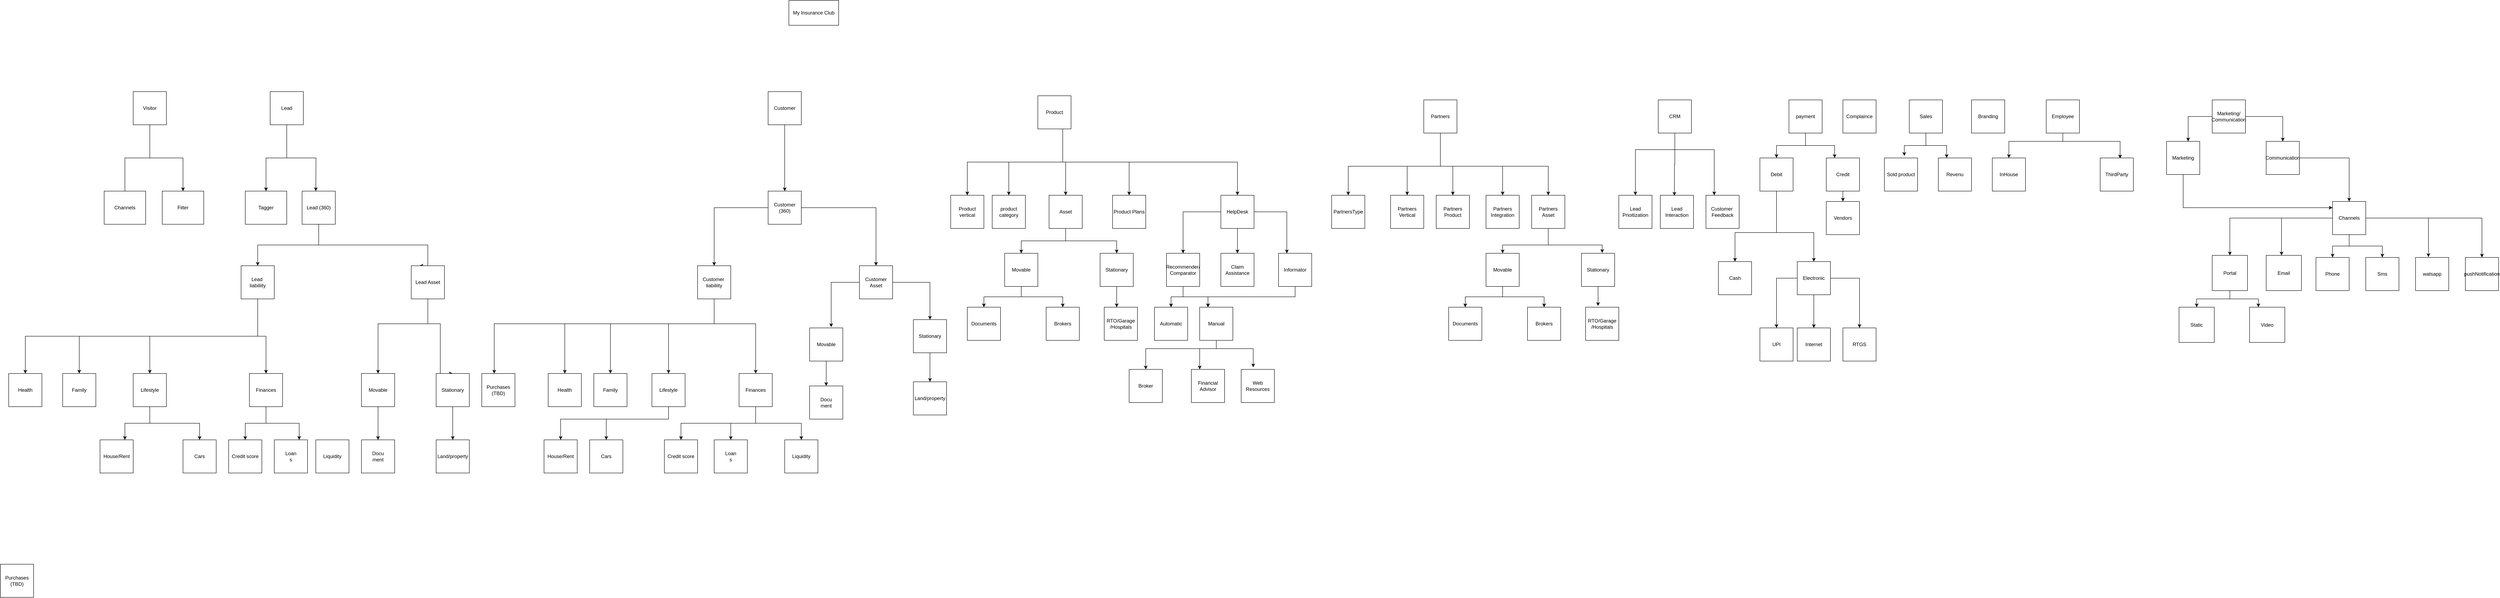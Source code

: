 <mxfile version="14.9.2" type="github">
  <diagram id="mZdlwU7jlDLjAiMPSqdT" name="Page-1">
    <mxGraphModel dx="2840" dy="614" grid="1" gridSize="10" guides="1" tooltips="1" connect="1" arrows="1" fold="1" page="1" pageScale="1" pageWidth="827" pageHeight="1169" math="0" shadow="0">
      <root>
        <mxCell id="0" />
        <mxCell id="1" parent="0" />
        <mxCell id="q9cqNyUcdMTlX4wkFxrB-41" style="edgeStyle=orthogonalEdgeStyle;rounded=0;orthogonalLoop=1;jettySize=auto;html=1;" edge="1" parent="1">
          <mxGeometry relative="1" as="geometry">
            <mxPoint x="-780" y="390" as="sourcePoint" />
            <mxPoint x="-840" y="500" as="targetPoint" />
            <Array as="points">
              <mxPoint x="-780" y="400" />
              <mxPoint x="-840" y="400" />
            </Array>
          </mxGeometry>
        </mxCell>
        <mxCell id="q9cqNyUcdMTlX4wkFxrB-42" style="edgeStyle=orthogonalEdgeStyle;rounded=0;orthogonalLoop=1;jettySize=auto;html=1;exitX=0.5;exitY=1;exitDx=0;exitDy=0;" edge="1" parent="1" source="q9cqNyUcdMTlX4wkFxrB-11" target="q9cqNyUcdMTlX4wkFxrB-38">
          <mxGeometry relative="1" as="geometry" />
        </mxCell>
        <mxCell id="q9cqNyUcdMTlX4wkFxrB-11" value="Visitor" style="rounded=0;whiteSpace=wrap;html=1;" vertex="1" parent="1">
          <mxGeometry x="-820" y="240" width="80" height="80" as="geometry" />
        </mxCell>
        <mxCell id="q9cqNyUcdMTlX4wkFxrB-70" style="edgeStyle=orthogonalEdgeStyle;rounded=0;orthogonalLoop=1;jettySize=auto;html=1;exitX=0.5;exitY=1;exitDx=0;exitDy=0;" edge="1" parent="1" source="q9cqNyUcdMTlX4wkFxrB-13" target="q9cqNyUcdMTlX4wkFxrB-49">
          <mxGeometry relative="1" as="geometry" />
        </mxCell>
        <mxCell id="q9cqNyUcdMTlX4wkFxrB-13" value="Customer" style="whiteSpace=wrap;html=1;aspect=fixed;" vertex="1" parent="1">
          <mxGeometry x="710" y="240" width="80" height="80" as="geometry" />
        </mxCell>
        <mxCell id="q9cqNyUcdMTlX4wkFxrB-14" value="My Insurance Club" style="rounded=0;whiteSpace=wrap;html=1;" vertex="1" parent="1">
          <mxGeometry x="760" y="20" width="120" height="60" as="geometry" />
        </mxCell>
        <mxCell id="q9cqNyUcdMTlX4wkFxrB-62" style="edgeStyle=orthogonalEdgeStyle;rounded=0;orthogonalLoop=1;jettySize=auto;html=1;exitX=0.75;exitY=1;exitDx=0;exitDy=0;" edge="1" parent="1" source="q9cqNyUcdMTlX4wkFxrB-16" target="q9cqNyUcdMTlX4wkFxrB-53">
          <mxGeometry relative="1" as="geometry" />
        </mxCell>
        <mxCell id="q9cqNyUcdMTlX4wkFxrB-63" style="edgeStyle=orthogonalEdgeStyle;rounded=0;orthogonalLoop=1;jettySize=auto;html=1;exitX=0.75;exitY=1;exitDx=0;exitDy=0;" edge="1" parent="1" source="q9cqNyUcdMTlX4wkFxrB-16" target="q9cqNyUcdMTlX4wkFxrB-54">
          <mxGeometry relative="1" as="geometry" />
        </mxCell>
        <mxCell id="q9cqNyUcdMTlX4wkFxrB-64" style="edgeStyle=orthogonalEdgeStyle;rounded=0;orthogonalLoop=1;jettySize=auto;html=1;exitX=0.75;exitY=1;exitDx=0;exitDy=0;" edge="1" parent="1" source="q9cqNyUcdMTlX4wkFxrB-16" target="q9cqNyUcdMTlX4wkFxrB-55">
          <mxGeometry relative="1" as="geometry">
            <Array as="points">
              <mxPoint x="1420" y="410" />
              <mxPoint x="1427" y="410" />
            </Array>
          </mxGeometry>
        </mxCell>
        <mxCell id="q9cqNyUcdMTlX4wkFxrB-65" style="edgeStyle=orthogonalEdgeStyle;rounded=0;orthogonalLoop=1;jettySize=auto;html=1;exitX=0.75;exitY=1;exitDx=0;exitDy=0;" edge="1" parent="1" source="q9cqNyUcdMTlX4wkFxrB-16" target="q9cqNyUcdMTlX4wkFxrB-61">
          <mxGeometry relative="1" as="geometry">
            <Array as="points">
              <mxPoint x="1420" y="410" />
              <mxPoint x="1580" y="410" />
            </Array>
          </mxGeometry>
        </mxCell>
        <mxCell id="q9cqNyUcdMTlX4wkFxrB-92" style="edgeStyle=orthogonalEdgeStyle;rounded=0;orthogonalLoop=1;jettySize=auto;html=1;" edge="1" parent="1" source="q9cqNyUcdMTlX4wkFxrB-16" target="q9cqNyUcdMTlX4wkFxrB-75">
          <mxGeometry relative="1" as="geometry">
            <Array as="points">
              <mxPoint x="1420" y="410" />
              <mxPoint x="1841" y="410" />
            </Array>
          </mxGeometry>
        </mxCell>
        <mxCell id="q9cqNyUcdMTlX4wkFxrB-16" value="Product" style="whiteSpace=wrap;html=1;aspect=fixed;" vertex="1" parent="1">
          <mxGeometry x="1360" y="250" width="80" height="80" as="geometry" />
        </mxCell>
        <mxCell id="q9cqNyUcdMTlX4wkFxrB-199" style="edgeStyle=orthogonalEdgeStyle;rounded=0;orthogonalLoop=1;jettySize=auto;html=1;" edge="1" parent="1" source="q9cqNyUcdMTlX4wkFxrB-17" target="q9cqNyUcdMTlX4wkFxrB-178">
          <mxGeometry relative="1" as="geometry">
            <Array as="points">
              <mxPoint x="2330" y="420" />
              <mxPoint x="2108" y="420" />
            </Array>
          </mxGeometry>
        </mxCell>
        <mxCell id="q9cqNyUcdMTlX4wkFxrB-200" style="edgeStyle=orthogonalEdgeStyle;rounded=0;orthogonalLoop=1;jettySize=auto;html=1;entryX=0.5;entryY=0;entryDx=0;entryDy=0;" edge="1" parent="1" source="q9cqNyUcdMTlX4wkFxrB-17" target="q9cqNyUcdMTlX4wkFxrB-179">
          <mxGeometry relative="1" as="geometry">
            <Array as="points">
              <mxPoint x="2330" y="420" />
              <mxPoint x="2250" y="420" />
            </Array>
          </mxGeometry>
        </mxCell>
        <mxCell id="q9cqNyUcdMTlX4wkFxrB-201" style="edgeStyle=orthogonalEdgeStyle;rounded=0;orthogonalLoop=1;jettySize=auto;html=1;" edge="1" parent="1" source="q9cqNyUcdMTlX4wkFxrB-17" target="q9cqNyUcdMTlX4wkFxrB-180">
          <mxGeometry relative="1" as="geometry">
            <Array as="points">
              <mxPoint x="2330" y="420" />
              <mxPoint x="2360" y="420" />
            </Array>
          </mxGeometry>
        </mxCell>
        <mxCell id="q9cqNyUcdMTlX4wkFxrB-202" style="edgeStyle=orthogonalEdgeStyle;rounded=0;orthogonalLoop=1;jettySize=auto;html=1;" edge="1" parent="1" source="q9cqNyUcdMTlX4wkFxrB-17" target="q9cqNyUcdMTlX4wkFxrB-181">
          <mxGeometry relative="1" as="geometry">
            <Array as="points">
              <mxPoint x="2330" y="420" />
              <mxPoint x="2480" y="420" />
            </Array>
          </mxGeometry>
        </mxCell>
        <mxCell id="q9cqNyUcdMTlX4wkFxrB-203" style="edgeStyle=orthogonalEdgeStyle;rounded=0;orthogonalLoop=1;jettySize=auto;html=1;" edge="1" parent="1" source="q9cqNyUcdMTlX4wkFxrB-17" target="q9cqNyUcdMTlX4wkFxrB-182">
          <mxGeometry relative="1" as="geometry">
            <Array as="points">
              <mxPoint x="2330" y="420" />
              <mxPoint x="2590" y="420" />
            </Array>
          </mxGeometry>
        </mxCell>
        <mxCell id="q9cqNyUcdMTlX4wkFxrB-17" value="Partners" style="whiteSpace=wrap;html=1;aspect=fixed;" vertex="1" parent="1">
          <mxGeometry x="2290" y="260" width="80" height="80" as="geometry" />
        </mxCell>
        <mxCell id="q9cqNyUcdMTlX4wkFxrB-68" style="edgeStyle=orthogonalEdgeStyle;rounded=0;orthogonalLoop=1;jettySize=auto;html=1;exitX=0.5;exitY=1;exitDx=0;exitDy=0;entryX=0.5;entryY=0;entryDx=0;entryDy=0;" edge="1" parent="1" source="q9cqNyUcdMTlX4wkFxrB-18" target="q9cqNyUcdMTlX4wkFxrB-43">
          <mxGeometry relative="1" as="geometry" />
        </mxCell>
        <mxCell id="q9cqNyUcdMTlX4wkFxrB-69" style="edgeStyle=orthogonalEdgeStyle;rounded=0;orthogonalLoop=1;jettySize=auto;html=1;exitX=0.5;exitY=1;exitDx=0;exitDy=0;" edge="1" parent="1" source="q9cqNyUcdMTlX4wkFxrB-18">
          <mxGeometry relative="1" as="geometry">
            <mxPoint x="-380" y="480" as="targetPoint" />
          </mxGeometry>
        </mxCell>
        <mxCell id="q9cqNyUcdMTlX4wkFxrB-18" value="Lead" style="whiteSpace=wrap;html=1;aspect=fixed;" vertex="1" parent="1">
          <mxGeometry x="-490" y="240" width="80" height="80" as="geometry" />
        </mxCell>
        <mxCell id="q9cqNyUcdMTlX4wkFxrB-208" style="edgeStyle=orthogonalEdgeStyle;rounded=0;orthogonalLoop=1;jettySize=auto;html=1;" edge="1" parent="1" source="q9cqNyUcdMTlX4wkFxrB-30" target="q9cqNyUcdMTlX4wkFxrB-205">
          <mxGeometry relative="1" as="geometry">
            <Array as="points">
              <mxPoint x="2895" y="380" />
              <mxPoint x="2800" y="380" />
            </Array>
          </mxGeometry>
        </mxCell>
        <mxCell id="q9cqNyUcdMTlX4wkFxrB-210" style="edgeStyle=orthogonalEdgeStyle;rounded=0;orthogonalLoop=1;jettySize=auto;html=1;exitX=0.5;exitY=1;exitDx=0;exitDy=0;entryX=0.425;entryY=0.013;entryDx=0;entryDy=0;entryPerimeter=0;" edge="1" parent="1" source="q9cqNyUcdMTlX4wkFxrB-30" target="q9cqNyUcdMTlX4wkFxrB-206">
          <mxGeometry relative="1" as="geometry" />
        </mxCell>
        <mxCell id="q9cqNyUcdMTlX4wkFxrB-211" style="edgeStyle=orthogonalEdgeStyle;rounded=0;orthogonalLoop=1;jettySize=auto;html=1;entryX=0.25;entryY=0;entryDx=0;entryDy=0;" edge="1" parent="1" source="q9cqNyUcdMTlX4wkFxrB-30" target="q9cqNyUcdMTlX4wkFxrB-207">
          <mxGeometry relative="1" as="geometry">
            <Array as="points">
              <mxPoint x="2895" y="380" />
              <mxPoint x="2990" y="380" />
            </Array>
          </mxGeometry>
        </mxCell>
        <mxCell id="q9cqNyUcdMTlX4wkFxrB-30" value="CRM" style="whiteSpace=wrap;html=1;aspect=fixed;" vertex="1" parent="1">
          <mxGeometry x="2855" y="260" width="80" height="80" as="geometry" />
        </mxCell>
        <mxCell id="q9cqNyUcdMTlX4wkFxrB-266" style="edgeStyle=orthogonalEdgeStyle;rounded=0;orthogonalLoop=1;jettySize=auto;html=1;" edge="1" parent="1" source="q9cqNyUcdMTlX4wkFxrB-34" target="q9cqNyUcdMTlX4wkFxrB-246">
          <mxGeometry relative="1" as="geometry" />
        </mxCell>
        <mxCell id="q9cqNyUcdMTlX4wkFxrB-267" style="edgeStyle=orthogonalEdgeStyle;rounded=0;orthogonalLoop=1;jettySize=auto;html=1;entryX=0.25;entryY=0;entryDx=0;entryDy=0;" edge="1" parent="1" source="q9cqNyUcdMTlX4wkFxrB-34" target="q9cqNyUcdMTlX4wkFxrB-256">
          <mxGeometry relative="1" as="geometry">
            <Array as="points">
              <mxPoint x="3210" y="370" />
              <mxPoint x="3280" y="370" />
            </Array>
          </mxGeometry>
        </mxCell>
        <mxCell id="q9cqNyUcdMTlX4wkFxrB-34" value="payment" style="whiteSpace=wrap;html=1;aspect=fixed;" vertex="1" parent="1">
          <mxGeometry x="3170" y="260" width="80" height="80" as="geometry" />
        </mxCell>
        <mxCell id="q9cqNyUcdMTlX4wkFxrB-36" value="Channels" style="rounded=0;whiteSpace=wrap;html=1;" vertex="1" parent="1">
          <mxGeometry x="-890" y="480" width="100" height="80" as="geometry" />
        </mxCell>
        <mxCell id="q9cqNyUcdMTlX4wkFxrB-38" value="Filter" style="rounded=0;whiteSpace=wrap;html=1;" vertex="1" parent="1">
          <mxGeometry x="-750" y="480" width="100" height="80" as="geometry" />
        </mxCell>
        <mxCell id="q9cqNyUcdMTlX4wkFxrB-43" value="Tagger" style="rounded=0;whiteSpace=wrap;html=1;" vertex="1" parent="1">
          <mxGeometry x="-550" y="480" width="100" height="80" as="geometry" />
        </mxCell>
        <mxCell id="q9cqNyUcdMTlX4wkFxrB-97" style="edgeStyle=orthogonalEdgeStyle;rounded=0;orthogonalLoop=1;jettySize=auto;html=1;" edge="1" parent="1" source="q9cqNyUcdMTlX4wkFxrB-49" target="q9cqNyUcdMTlX4wkFxrB-94">
          <mxGeometry relative="1" as="geometry" />
        </mxCell>
        <mxCell id="q9cqNyUcdMTlX4wkFxrB-125" style="edgeStyle=orthogonalEdgeStyle;rounded=0;orthogonalLoop=1;jettySize=auto;html=1;" edge="1" parent="1" source="q9cqNyUcdMTlX4wkFxrB-49" target="q9cqNyUcdMTlX4wkFxrB-95">
          <mxGeometry relative="1" as="geometry" />
        </mxCell>
        <mxCell id="q9cqNyUcdMTlX4wkFxrB-49" value="Customer (360)" style="whiteSpace=wrap;html=1;aspect=fixed;" vertex="1" parent="1">
          <mxGeometry x="710" y="480" width="80" height="80" as="geometry" />
        </mxCell>
        <mxCell id="q9cqNyUcdMTlX4wkFxrB-219" style="edgeStyle=orthogonalEdgeStyle;rounded=0;orthogonalLoop=1;jettySize=auto;html=1;entryX=0.6;entryY=-0.062;entryDx=0;entryDy=0;entryPerimeter=0;" edge="1" parent="1" source="q9cqNyUcdMTlX4wkFxrB-52" target="q9cqNyUcdMTlX4wkFxrB-217">
          <mxGeometry relative="1" as="geometry" />
        </mxCell>
        <mxCell id="q9cqNyUcdMTlX4wkFxrB-220" style="edgeStyle=orthogonalEdgeStyle;rounded=0;orthogonalLoop=1;jettySize=auto;html=1;entryX=0.25;entryY=0;entryDx=0;entryDy=0;" edge="1" parent="1" source="q9cqNyUcdMTlX4wkFxrB-52" target="q9cqNyUcdMTlX4wkFxrB-218">
          <mxGeometry relative="1" as="geometry" />
        </mxCell>
        <mxCell id="q9cqNyUcdMTlX4wkFxrB-52" value="Sales" style="whiteSpace=wrap;html=1;aspect=fixed;" vertex="1" parent="1">
          <mxGeometry x="3460" y="260" width="80" height="80" as="geometry" />
        </mxCell>
        <mxCell id="q9cqNyUcdMTlX4wkFxrB-53" value="Product vertical" style="whiteSpace=wrap;html=1;aspect=fixed;" vertex="1" parent="1">
          <mxGeometry x="1150" y="490" width="80" height="80" as="geometry" />
        </mxCell>
        <mxCell id="q9cqNyUcdMTlX4wkFxrB-54" value="product category" style="whiteSpace=wrap;html=1;aspect=fixed;" vertex="1" parent="1">
          <mxGeometry x="1250" y="490" width="80" height="80" as="geometry" />
        </mxCell>
        <mxCell id="q9cqNyUcdMTlX4wkFxrB-66" style="edgeStyle=orthogonalEdgeStyle;rounded=0;orthogonalLoop=1;jettySize=auto;html=1;exitX=0.5;exitY=1;exitDx=0;exitDy=0;" edge="1" parent="1" source="q9cqNyUcdMTlX4wkFxrB-55" target="q9cqNyUcdMTlX4wkFxrB-56">
          <mxGeometry relative="1" as="geometry" />
        </mxCell>
        <mxCell id="q9cqNyUcdMTlX4wkFxrB-67" style="edgeStyle=orthogonalEdgeStyle;rounded=0;orthogonalLoop=1;jettySize=auto;html=1;exitX=0.5;exitY=1;exitDx=0;exitDy=0;entryX=0.5;entryY=0;entryDx=0;entryDy=0;" edge="1" parent="1" source="q9cqNyUcdMTlX4wkFxrB-55" target="q9cqNyUcdMTlX4wkFxrB-57">
          <mxGeometry relative="1" as="geometry" />
        </mxCell>
        <mxCell id="q9cqNyUcdMTlX4wkFxrB-55" value="Asset" style="whiteSpace=wrap;html=1;aspect=fixed;" vertex="1" parent="1">
          <mxGeometry x="1387" y="490" width="80" height="80" as="geometry" />
        </mxCell>
        <mxCell id="q9cqNyUcdMTlX4wkFxrB-71" style="edgeStyle=orthogonalEdgeStyle;rounded=0;orthogonalLoop=1;jettySize=auto;html=1;exitX=0.5;exitY=1;exitDx=0;exitDy=0;entryX=0.5;entryY=0;entryDx=0;entryDy=0;" edge="1" parent="1" source="q9cqNyUcdMTlX4wkFxrB-56" target="q9cqNyUcdMTlX4wkFxrB-58">
          <mxGeometry relative="1" as="geometry" />
        </mxCell>
        <mxCell id="q9cqNyUcdMTlX4wkFxrB-72" style="edgeStyle=orthogonalEdgeStyle;rounded=0;orthogonalLoop=1;jettySize=auto;html=1;exitX=0.5;exitY=1;exitDx=0;exitDy=0;entryX=0.5;entryY=0;entryDx=0;entryDy=0;" edge="1" parent="1" source="q9cqNyUcdMTlX4wkFxrB-56" target="q9cqNyUcdMTlX4wkFxrB-59">
          <mxGeometry relative="1" as="geometry" />
        </mxCell>
        <mxCell id="q9cqNyUcdMTlX4wkFxrB-56" value="Movable" style="whiteSpace=wrap;html=1;aspect=fixed;" vertex="1" parent="1">
          <mxGeometry x="1280" y="630" width="80" height="80" as="geometry" />
        </mxCell>
        <mxCell id="q9cqNyUcdMTlX4wkFxrB-74" style="edgeStyle=orthogonalEdgeStyle;rounded=0;orthogonalLoop=1;jettySize=auto;html=1;exitX=0.5;exitY=1;exitDx=0;exitDy=0;entryX=0.375;entryY=0;entryDx=0;entryDy=0;entryPerimeter=0;" edge="1" parent="1" source="q9cqNyUcdMTlX4wkFxrB-57" target="q9cqNyUcdMTlX4wkFxrB-60">
          <mxGeometry relative="1" as="geometry" />
        </mxCell>
        <mxCell id="q9cqNyUcdMTlX4wkFxrB-57" value="Stationary" style="whiteSpace=wrap;html=1;aspect=fixed;" vertex="1" parent="1">
          <mxGeometry x="1510" y="630" width="80" height="80" as="geometry" />
        </mxCell>
        <mxCell id="q9cqNyUcdMTlX4wkFxrB-58" value="Documents" style="whiteSpace=wrap;html=1;aspect=fixed;" vertex="1" parent="1">
          <mxGeometry x="1190" y="760" width="80" height="80" as="geometry" />
        </mxCell>
        <mxCell id="q9cqNyUcdMTlX4wkFxrB-59" value="Brokers" style="whiteSpace=wrap;html=1;aspect=fixed;" vertex="1" parent="1">
          <mxGeometry x="1380" y="760" width="80" height="80" as="geometry" />
        </mxCell>
        <mxCell id="q9cqNyUcdMTlX4wkFxrB-60" value="RTO/Garage&lt;br&gt;/Hospitals" style="whiteSpace=wrap;html=1;aspect=fixed;" vertex="1" parent="1">
          <mxGeometry x="1520" y="760" width="80" height="80" as="geometry" />
        </mxCell>
        <mxCell id="q9cqNyUcdMTlX4wkFxrB-61" value="Product Plans" style="whiteSpace=wrap;html=1;aspect=fixed;" vertex="1" parent="1">
          <mxGeometry x="1540" y="490" width="80" height="80" as="geometry" />
        </mxCell>
        <mxCell id="q9cqNyUcdMTlX4wkFxrB-89" style="edgeStyle=orthogonalEdgeStyle;rounded=0;orthogonalLoop=1;jettySize=auto;html=1;" edge="1" parent="1" source="q9cqNyUcdMTlX4wkFxrB-75" target="q9cqNyUcdMTlX4wkFxrB-77">
          <mxGeometry relative="1" as="geometry" />
        </mxCell>
        <mxCell id="q9cqNyUcdMTlX4wkFxrB-90" style="edgeStyle=orthogonalEdgeStyle;rounded=0;orthogonalLoop=1;jettySize=auto;html=1;entryX=0.5;entryY=0;entryDx=0;entryDy=0;" edge="1" parent="1" source="q9cqNyUcdMTlX4wkFxrB-75" target="q9cqNyUcdMTlX4wkFxrB-76">
          <mxGeometry relative="1" as="geometry" />
        </mxCell>
        <mxCell id="q9cqNyUcdMTlX4wkFxrB-91" style="edgeStyle=orthogonalEdgeStyle;rounded=0;orthogonalLoop=1;jettySize=auto;html=1;entryX=0.25;entryY=0;entryDx=0;entryDy=0;" edge="1" parent="1" source="q9cqNyUcdMTlX4wkFxrB-75" target="q9cqNyUcdMTlX4wkFxrB-80">
          <mxGeometry relative="1" as="geometry" />
        </mxCell>
        <mxCell id="q9cqNyUcdMTlX4wkFxrB-75" value="HelpDesk" style="whiteSpace=wrap;html=1;aspect=fixed;" vertex="1" parent="1">
          <mxGeometry x="1801" y="490" width="80" height="80" as="geometry" />
        </mxCell>
        <mxCell id="q9cqNyUcdMTlX4wkFxrB-81" style="edgeStyle=orthogonalEdgeStyle;rounded=0;orthogonalLoop=1;jettySize=auto;html=1;exitX=0.5;exitY=1;exitDx=0;exitDy=0;entryX=0.5;entryY=0;entryDx=0;entryDy=0;" edge="1" parent="1" source="q9cqNyUcdMTlX4wkFxrB-76" target="q9cqNyUcdMTlX4wkFxrB-78">
          <mxGeometry relative="1" as="geometry" />
        </mxCell>
        <mxCell id="q9cqNyUcdMTlX4wkFxrB-82" style="edgeStyle=orthogonalEdgeStyle;rounded=0;orthogonalLoop=1;jettySize=auto;html=1;exitX=0.5;exitY=1;exitDx=0;exitDy=0;entryX=0.25;entryY=0;entryDx=0;entryDy=0;" edge="1" parent="1" source="q9cqNyUcdMTlX4wkFxrB-76" target="q9cqNyUcdMTlX4wkFxrB-79">
          <mxGeometry relative="1" as="geometry" />
        </mxCell>
        <mxCell id="q9cqNyUcdMTlX4wkFxrB-76" value="Recommender/&lt;br&gt;Comparator" style="whiteSpace=wrap;html=1;aspect=fixed;" vertex="1" parent="1">
          <mxGeometry x="1670" y="630" width="80" height="80" as="geometry" />
        </mxCell>
        <mxCell id="q9cqNyUcdMTlX4wkFxrB-77" value="Claim Assistance" style="whiteSpace=wrap;html=1;aspect=fixed;" vertex="1" parent="1">
          <mxGeometry x="1801" y="630" width="80" height="80" as="geometry" />
        </mxCell>
        <mxCell id="q9cqNyUcdMTlX4wkFxrB-78" value="Automatic" style="whiteSpace=wrap;html=1;aspect=fixed;" vertex="1" parent="1">
          <mxGeometry x="1641" y="760" width="80" height="80" as="geometry" />
        </mxCell>
        <mxCell id="q9cqNyUcdMTlX4wkFxrB-86" style="edgeStyle=orthogonalEdgeStyle;rounded=0;orthogonalLoop=1;jettySize=auto;html=1;exitX=0.5;exitY=1;exitDx=0;exitDy=0;entryX=0.5;entryY=0;entryDx=0;entryDy=0;" edge="1" parent="1" source="q9cqNyUcdMTlX4wkFxrB-79" target="q9cqNyUcdMTlX4wkFxrB-83">
          <mxGeometry relative="1" as="geometry">
            <Array as="points">
              <mxPoint x="1790" y="860" />
              <mxPoint x="1620" y="860" />
            </Array>
          </mxGeometry>
        </mxCell>
        <mxCell id="q9cqNyUcdMTlX4wkFxrB-87" style="edgeStyle=orthogonalEdgeStyle;rounded=0;orthogonalLoop=1;jettySize=auto;html=1;exitX=0.5;exitY=1;exitDx=0;exitDy=0;entryX=0.25;entryY=0;entryDx=0;entryDy=0;" edge="1" parent="1" source="q9cqNyUcdMTlX4wkFxrB-79" target="q9cqNyUcdMTlX4wkFxrB-84">
          <mxGeometry relative="1" as="geometry">
            <Array as="points">
              <mxPoint x="1790" y="860" />
              <mxPoint x="1750" y="860" />
            </Array>
          </mxGeometry>
        </mxCell>
        <mxCell id="q9cqNyUcdMTlX4wkFxrB-93" style="edgeStyle=orthogonalEdgeStyle;rounded=0;orthogonalLoop=1;jettySize=auto;html=1;entryX=0.363;entryY=-0.062;entryDx=0;entryDy=0;entryPerimeter=0;" edge="1" parent="1" source="q9cqNyUcdMTlX4wkFxrB-79" target="q9cqNyUcdMTlX4wkFxrB-85">
          <mxGeometry relative="1" as="geometry">
            <Array as="points">
              <mxPoint x="1790" y="860" />
              <mxPoint x="1879" y="860" />
            </Array>
          </mxGeometry>
        </mxCell>
        <mxCell id="q9cqNyUcdMTlX4wkFxrB-79" value="Manual" style="whiteSpace=wrap;html=1;aspect=fixed;" vertex="1" parent="1">
          <mxGeometry x="1750" y="760" width="80" height="80" as="geometry" />
        </mxCell>
        <mxCell id="q9cqNyUcdMTlX4wkFxrB-88" style="edgeStyle=orthogonalEdgeStyle;rounded=0;orthogonalLoop=1;jettySize=auto;html=1;exitX=0.5;exitY=1;exitDx=0;exitDy=0;entryX=0.25;entryY=0;entryDx=0;entryDy=0;" edge="1" parent="1" source="q9cqNyUcdMTlX4wkFxrB-80" target="q9cqNyUcdMTlX4wkFxrB-79">
          <mxGeometry relative="1" as="geometry" />
        </mxCell>
        <mxCell id="q9cqNyUcdMTlX4wkFxrB-80" value="Informator" style="whiteSpace=wrap;html=1;aspect=fixed;" vertex="1" parent="1">
          <mxGeometry x="1940" y="630" width="80" height="80" as="geometry" />
        </mxCell>
        <mxCell id="q9cqNyUcdMTlX4wkFxrB-83" value="Broker" style="whiteSpace=wrap;html=1;aspect=fixed;" vertex="1" parent="1">
          <mxGeometry x="1580" y="910" width="80" height="80" as="geometry" />
        </mxCell>
        <mxCell id="q9cqNyUcdMTlX4wkFxrB-84" value="Financial Advisor" style="whiteSpace=wrap;html=1;aspect=fixed;" vertex="1" parent="1">
          <mxGeometry x="1730" y="910" width="80" height="80" as="geometry" />
        </mxCell>
        <mxCell id="q9cqNyUcdMTlX4wkFxrB-85" value="Web Resources" style="whiteSpace=wrap;html=1;aspect=fixed;" vertex="1" parent="1">
          <mxGeometry x="1850" y="910" width="80" height="80" as="geometry" />
        </mxCell>
        <mxCell id="q9cqNyUcdMTlX4wkFxrB-110" style="edgeStyle=orthogonalEdgeStyle;rounded=0;orthogonalLoop=1;jettySize=auto;html=1;" edge="1" parent="1" source="q9cqNyUcdMTlX4wkFxrB-94" target="q9cqNyUcdMTlX4wkFxrB-109">
          <mxGeometry relative="1" as="geometry">
            <Array as="points">
              <mxPoint x="580" y="800" />
              <mxPoint x="220" y="800" />
              <mxPoint x="220" y="960" />
            </Array>
          </mxGeometry>
        </mxCell>
        <mxCell id="q9cqNyUcdMTlX4wkFxrB-111" style="edgeStyle=orthogonalEdgeStyle;rounded=0;orthogonalLoop=1;jettySize=auto;html=1;entryX=0.5;entryY=0;entryDx=0;entryDy=0;" edge="1" parent="1" source="q9cqNyUcdMTlX4wkFxrB-94" target="q9cqNyUcdMTlX4wkFxrB-105">
          <mxGeometry relative="1" as="geometry">
            <Array as="points">
              <mxPoint x="580" y="800" />
              <mxPoint x="330" y="800" />
            </Array>
          </mxGeometry>
        </mxCell>
        <mxCell id="q9cqNyUcdMTlX4wkFxrB-112" style="edgeStyle=orthogonalEdgeStyle;rounded=0;orthogonalLoop=1;jettySize=auto;html=1;entryX=0.5;entryY=0;entryDx=0;entryDy=0;" edge="1" parent="1" source="q9cqNyUcdMTlX4wkFxrB-94" target="q9cqNyUcdMTlX4wkFxrB-107">
          <mxGeometry relative="1" as="geometry">
            <Array as="points">
              <mxPoint x="580" y="800" />
              <mxPoint x="470" y="800" />
              <mxPoint x="470" y="920" />
            </Array>
          </mxGeometry>
        </mxCell>
        <mxCell id="q9cqNyUcdMTlX4wkFxrB-113" style="edgeStyle=orthogonalEdgeStyle;rounded=0;orthogonalLoop=1;jettySize=auto;html=1;" edge="1" parent="1" source="q9cqNyUcdMTlX4wkFxrB-94" target="q9cqNyUcdMTlX4wkFxrB-108">
          <mxGeometry relative="1" as="geometry">
            <Array as="points">
              <mxPoint x="580" y="800" />
              <mxPoint x="680" y="800" />
            </Array>
          </mxGeometry>
        </mxCell>
        <mxCell id="q9cqNyUcdMTlX4wkFxrB-126" style="edgeStyle=orthogonalEdgeStyle;rounded=0;orthogonalLoop=1;jettySize=auto;html=1;" edge="1" parent="1" source="q9cqNyUcdMTlX4wkFxrB-94" target="q9cqNyUcdMTlX4wkFxrB-124">
          <mxGeometry relative="1" as="geometry">
            <Array as="points">
              <mxPoint x="580" y="800" />
              <mxPoint x="50" y="800" />
            </Array>
          </mxGeometry>
        </mxCell>
        <mxCell id="q9cqNyUcdMTlX4wkFxrB-94" value="Customer&amp;nbsp;&lt;br&gt;liabiliity" style="whiteSpace=wrap;html=1;aspect=fixed;" vertex="1" parent="1">
          <mxGeometry x="540" y="660" width="80" height="80" as="geometry" />
        </mxCell>
        <mxCell id="q9cqNyUcdMTlX4wkFxrB-114" style="edgeStyle=orthogonalEdgeStyle;rounded=0;orthogonalLoop=1;jettySize=auto;html=1;entryX=0.65;entryY=-0.025;entryDx=0;entryDy=0;entryPerimeter=0;" edge="1" parent="1" source="q9cqNyUcdMTlX4wkFxrB-95" target="q9cqNyUcdMTlX4wkFxrB-99">
          <mxGeometry relative="1" as="geometry" />
        </mxCell>
        <mxCell id="q9cqNyUcdMTlX4wkFxrB-115" style="edgeStyle=orthogonalEdgeStyle;rounded=0;orthogonalLoop=1;jettySize=auto;html=1;entryX=0.5;entryY=0;entryDx=0;entryDy=0;" edge="1" parent="1" source="q9cqNyUcdMTlX4wkFxrB-95" target="q9cqNyUcdMTlX4wkFxrB-100">
          <mxGeometry relative="1" as="geometry" />
        </mxCell>
        <mxCell id="q9cqNyUcdMTlX4wkFxrB-95" value="Customer Asset" style="whiteSpace=wrap;html=1;aspect=fixed;" vertex="1" parent="1">
          <mxGeometry x="930" y="660" width="80" height="80" as="geometry" />
        </mxCell>
        <mxCell id="q9cqNyUcdMTlX4wkFxrB-116" style="edgeStyle=orthogonalEdgeStyle;rounded=0;orthogonalLoop=1;jettySize=auto;html=1;entryX=0.5;entryY=0;entryDx=0;entryDy=0;" edge="1" parent="1" source="q9cqNyUcdMTlX4wkFxrB-99" target="q9cqNyUcdMTlX4wkFxrB-104">
          <mxGeometry relative="1" as="geometry" />
        </mxCell>
        <mxCell id="q9cqNyUcdMTlX4wkFxrB-99" value="Movable" style="whiteSpace=wrap;html=1;aspect=fixed;" vertex="1" parent="1">
          <mxGeometry x="810" y="810" width="80" height="80" as="geometry" />
        </mxCell>
        <mxCell id="q9cqNyUcdMTlX4wkFxrB-117" style="edgeStyle=orthogonalEdgeStyle;rounded=0;orthogonalLoop=1;jettySize=auto;html=1;entryX=0.5;entryY=0;entryDx=0;entryDy=0;" edge="1" parent="1" source="q9cqNyUcdMTlX4wkFxrB-100" target="q9cqNyUcdMTlX4wkFxrB-101">
          <mxGeometry relative="1" as="geometry" />
        </mxCell>
        <mxCell id="q9cqNyUcdMTlX4wkFxrB-100" value="Stationary" style="whiteSpace=wrap;html=1;aspect=fixed;" vertex="1" parent="1">
          <mxGeometry x="1060" y="790" width="80" height="80" as="geometry" />
        </mxCell>
        <mxCell id="q9cqNyUcdMTlX4wkFxrB-101" value="Land/property" style="whiteSpace=wrap;html=1;aspect=fixed;" vertex="1" parent="1">
          <mxGeometry x="1060" y="940" width="80" height="80" as="geometry" />
        </mxCell>
        <mxCell id="q9cqNyUcdMTlX4wkFxrB-102" value="Branding" style="whiteSpace=wrap;html=1;aspect=fixed;" vertex="1" parent="1">
          <mxGeometry x="3610" y="260" width="80" height="80" as="geometry" />
        </mxCell>
        <mxCell id="q9cqNyUcdMTlX4wkFxrB-104" value="Docu&lt;span style=&quot;color: rgba(0 , 0 , 0 , 0) ; font-family: monospace ; font-size: 0px&quot;&gt;%3CmxGraphModel%3E%3Croot%3E%3CmxCell%20id%3D%220%22%2F%3E%3CmxCell%20id%3D%221%22%20parent%3D%220%22%2F%3E%3CmxCell%20id%3D%222%22%20value%3D%22Movable%22%20style%3D%22whiteSpace%3Dwrap%3Bhtml%3D1%3Baspect%3Dfixed%3B%22%20vertex%3D%221%22%20parent%3D%221%22%3E%3CmxGeometry%20x%3D%22540%22%20y%3D%22800%22%20width%3D%2280%22%20height%3D%2280%22%20as%3D%22geometry%22%2F%3E%3C%2FmxCell%3E%3C%2Froot%3E%3C%2FmxGraphModel%3E&lt;/span&gt;&lt;br&gt;ment" style="whiteSpace=wrap;html=1;aspect=fixed;" vertex="1" parent="1">
          <mxGeometry x="810" y="950" width="80" height="80" as="geometry" />
        </mxCell>
        <mxCell id="q9cqNyUcdMTlX4wkFxrB-105" value="Family" style="whiteSpace=wrap;html=1;aspect=fixed;" vertex="1" parent="1">
          <mxGeometry x="290" y="920" width="80" height="80" as="geometry" />
        </mxCell>
        <mxCell id="q9cqNyUcdMTlX4wkFxrB-129" style="edgeStyle=orthogonalEdgeStyle;rounded=0;orthogonalLoop=1;jettySize=auto;html=1;" edge="1" parent="1" source="q9cqNyUcdMTlX4wkFxrB-107" target="q9cqNyUcdMTlX4wkFxrB-128">
          <mxGeometry relative="1" as="geometry">
            <Array as="points">
              <mxPoint x="470" y="1030" />
              <mxPoint x="210" y="1030" />
            </Array>
          </mxGeometry>
        </mxCell>
        <mxCell id="q9cqNyUcdMTlX4wkFxrB-130" style="edgeStyle=orthogonalEdgeStyle;rounded=0;orthogonalLoop=1;jettySize=auto;html=1;" edge="1" parent="1" source="q9cqNyUcdMTlX4wkFxrB-107" target="q9cqNyUcdMTlX4wkFxrB-127">
          <mxGeometry relative="1" as="geometry">
            <Array as="points">
              <mxPoint x="470" y="1030" />
              <mxPoint x="320" y="1030" />
            </Array>
          </mxGeometry>
        </mxCell>
        <mxCell id="q9cqNyUcdMTlX4wkFxrB-107" value="Lifestyle" style="whiteSpace=wrap;html=1;aspect=fixed;" vertex="1" parent="1">
          <mxGeometry x="430" y="920" width="80" height="80" as="geometry" />
        </mxCell>
        <mxCell id="q9cqNyUcdMTlX4wkFxrB-121" style="edgeStyle=orthogonalEdgeStyle;rounded=0;orthogonalLoop=1;jettySize=auto;html=1;" edge="1" parent="1" source="q9cqNyUcdMTlX4wkFxrB-108" target="q9cqNyUcdMTlX4wkFxrB-118">
          <mxGeometry relative="1" as="geometry">
            <Array as="points">
              <mxPoint x="680" y="1040" />
              <mxPoint x="500" y="1040" />
            </Array>
          </mxGeometry>
        </mxCell>
        <mxCell id="q9cqNyUcdMTlX4wkFxrB-122" style="edgeStyle=orthogonalEdgeStyle;rounded=0;orthogonalLoop=1;jettySize=auto;html=1;" edge="1" parent="1" source="q9cqNyUcdMTlX4wkFxrB-108" target="q9cqNyUcdMTlX4wkFxrB-119">
          <mxGeometry relative="1" as="geometry" />
        </mxCell>
        <mxCell id="q9cqNyUcdMTlX4wkFxrB-123" style="edgeStyle=orthogonalEdgeStyle;rounded=0;orthogonalLoop=1;jettySize=auto;html=1;" edge="1" parent="1" source="q9cqNyUcdMTlX4wkFxrB-108" target="q9cqNyUcdMTlX4wkFxrB-120">
          <mxGeometry relative="1" as="geometry">
            <Array as="points">
              <mxPoint x="580" y="1040" />
              <mxPoint x="730" y="1040" />
            </Array>
          </mxGeometry>
        </mxCell>
        <mxCell id="q9cqNyUcdMTlX4wkFxrB-108" value="Finances" style="whiteSpace=wrap;html=1;aspect=fixed;" vertex="1" parent="1">
          <mxGeometry x="640" y="920" width="80" height="80" as="geometry" />
        </mxCell>
        <mxCell id="q9cqNyUcdMTlX4wkFxrB-109" value="Health" style="whiteSpace=wrap;html=1;aspect=fixed;" vertex="1" parent="1">
          <mxGeometry x="180" y="920" width="80" height="80" as="geometry" />
        </mxCell>
        <mxCell id="q9cqNyUcdMTlX4wkFxrB-118" value="Credit score" style="whiteSpace=wrap;html=1;aspect=fixed;" vertex="1" parent="1">
          <mxGeometry x="460" y="1080" width="80" height="80" as="geometry" />
        </mxCell>
        <mxCell id="q9cqNyUcdMTlX4wkFxrB-119" value="Loan&lt;span style=&quot;color: rgba(0 , 0 , 0 , 0) ; font-family: monospace ; font-size: 0px&quot;&gt;%3CmxGraphModel%3E%3Croot%3E%3CmxCell%20id%3D%220%22%2F%3E%3CmxCell%20id%3D%221%22%20parent%3D%220%22%2F%3E%3CmxCell%20id%3D%222%22%20value%3D%22Cbill%22%20style%3D%22whiteSpace%3Dwrap%3Bhtml%3D1%3Baspect%3Dfixed%3B%22%20vertex%3D%221%22%20parent%3D%221%22%3E%3CmxGeometry%20x%3D%22460%22%20y%3D%221080%22%20width%3D%2280%22%20height%3D%2280%22%20as%3D%22geometry%22%2F%3E%3C%2FmxCell%3E%3C%2Froot%3E%3C%2FmxGraphModel%3E&lt;/span&gt;&lt;br&gt;s" style="whiteSpace=wrap;html=1;aspect=fixed;" vertex="1" parent="1">
          <mxGeometry x="580" y="1080" width="80" height="80" as="geometry" />
        </mxCell>
        <mxCell id="q9cqNyUcdMTlX4wkFxrB-120" value="Liquidity" style="whiteSpace=wrap;html=1;aspect=fixed;" vertex="1" parent="1">
          <mxGeometry x="750" y="1080" width="80" height="80" as="geometry" />
        </mxCell>
        <mxCell id="q9cqNyUcdMTlX4wkFxrB-124" value="Purchases&lt;br&gt;(TBD)" style="whiteSpace=wrap;html=1;aspect=fixed;" vertex="1" parent="1">
          <mxGeometry x="20" y="920" width="80" height="80" as="geometry" />
        </mxCell>
        <mxCell id="q9cqNyUcdMTlX4wkFxrB-127" value="Cars" style="whiteSpace=wrap;html=1;aspect=fixed;" vertex="1" parent="1">
          <mxGeometry x="280" y="1080" width="80" height="80" as="geometry" />
        </mxCell>
        <mxCell id="q9cqNyUcdMTlX4wkFxrB-128" value="House/Rent" style="whiteSpace=wrap;html=1;aspect=fixed;" vertex="1" parent="1">
          <mxGeometry x="170" y="1080" width="80" height="80" as="geometry" />
        </mxCell>
        <mxCell id="q9cqNyUcdMTlX4wkFxrB-165" style="edgeStyle=orthogonalEdgeStyle;rounded=0;orthogonalLoop=1;jettySize=auto;html=1;" edge="1" parent="1" source="q9cqNyUcdMTlX4wkFxrB-134" target="q9cqNyUcdMTlX4wkFxrB-140">
          <mxGeometry relative="1" as="geometry">
            <Array as="points">
              <mxPoint x="-373" y="610" />
              <mxPoint x="-520" y="610" />
            </Array>
          </mxGeometry>
        </mxCell>
        <mxCell id="q9cqNyUcdMTlX4wkFxrB-166" style="edgeStyle=orthogonalEdgeStyle;rounded=0;orthogonalLoop=1;jettySize=auto;html=1;entryX=0.25;entryY=0;entryDx=0;entryDy=0;" edge="1" parent="1" source="q9cqNyUcdMTlX4wkFxrB-134" target="q9cqNyUcdMTlX4wkFxrB-143">
          <mxGeometry relative="1" as="geometry">
            <Array as="points">
              <mxPoint x="-373" y="610" />
              <mxPoint x="-110" y="610" />
              <mxPoint x="-110" y="660" />
            </Array>
          </mxGeometry>
        </mxCell>
        <mxCell id="q9cqNyUcdMTlX4wkFxrB-134" value="Lead (360)" style="whiteSpace=wrap;html=1;aspect=fixed;" vertex="1" parent="1">
          <mxGeometry x="-413" y="480" width="80" height="80" as="geometry" />
        </mxCell>
        <mxCell id="q9cqNyUcdMTlX4wkFxrB-167" style="edgeStyle=orthogonalEdgeStyle;rounded=0;orthogonalLoop=1;jettySize=auto;html=1;exitX=0.5;exitY=1;exitDx=0;exitDy=0;entryX=0.5;entryY=0;entryDx=0;entryDy=0;" edge="1" parent="1" source="q9cqNyUcdMTlX4wkFxrB-140" target="q9cqNyUcdMTlX4wkFxrB-157">
          <mxGeometry relative="1" as="geometry" />
        </mxCell>
        <mxCell id="q9cqNyUcdMTlX4wkFxrB-168" style="edgeStyle=orthogonalEdgeStyle;rounded=0;orthogonalLoop=1;jettySize=auto;html=1;exitX=0.25;exitY=1;exitDx=0;exitDy=0;entryX=0.5;entryY=0;entryDx=0;entryDy=0;" edge="1" parent="1" source="q9cqNyUcdMTlX4wkFxrB-140" target="q9cqNyUcdMTlX4wkFxrB-153">
          <mxGeometry relative="1" as="geometry">
            <Array as="points">
              <mxPoint x="-520" y="740" />
              <mxPoint x="-520" y="830" />
              <mxPoint x="-780" y="830" />
            </Array>
          </mxGeometry>
        </mxCell>
        <mxCell id="q9cqNyUcdMTlX4wkFxrB-174" style="edgeStyle=orthogonalEdgeStyle;rounded=0;orthogonalLoop=1;jettySize=auto;html=1;entryX=0.5;entryY=0;entryDx=0;entryDy=0;" edge="1" parent="1" source="q9cqNyUcdMTlX4wkFxrB-140" target="q9cqNyUcdMTlX4wkFxrB-158">
          <mxGeometry relative="1" as="geometry">
            <Array as="points">
              <mxPoint x="-520" y="830" />
              <mxPoint x="-1080" y="830" />
            </Array>
          </mxGeometry>
        </mxCell>
        <mxCell id="q9cqNyUcdMTlX4wkFxrB-175" style="edgeStyle=orthogonalEdgeStyle;rounded=0;orthogonalLoop=1;jettySize=auto;html=1;" edge="1" parent="1" source="q9cqNyUcdMTlX4wkFxrB-140" target="q9cqNyUcdMTlX4wkFxrB-150">
          <mxGeometry relative="1" as="geometry">
            <Array as="points">
              <mxPoint x="-520" y="830" />
              <mxPoint x="-950" y="830" />
            </Array>
          </mxGeometry>
        </mxCell>
        <mxCell id="q9cqNyUcdMTlX4wkFxrB-140" value="Lead&amp;nbsp;&lt;br&gt;liabiliity" style="whiteSpace=wrap;html=1;aspect=fixed;" vertex="1" parent="1">
          <mxGeometry x="-560" y="660" width="80" height="80" as="geometry" />
        </mxCell>
        <mxCell id="q9cqNyUcdMTlX4wkFxrB-142" style="edgeStyle=orthogonalEdgeStyle;rounded=0;orthogonalLoop=1;jettySize=auto;html=1;entryX=0.5;entryY=0;entryDx=0;entryDy=0;" edge="1" parent="1" source="q9cqNyUcdMTlX4wkFxrB-143" target="q9cqNyUcdMTlX4wkFxrB-147">
          <mxGeometry relative="1" as="geometry">
            <Array as="points">
              <mxPoint x="-110" y="800" />
              <mxPoint x="-80" y="800" />
              <mxPoint x="-80" y="920" />
            </Array>
          </mxGeometry>
        </mxCell>
        <mxCell id="q9cqNyUcdMTlX4wkFxrB-176" style="edgeStyle=orthogonalEdgeStyle;rounded=0;orthogonalLoop=1;jettySize=auto;html=1;" edge="1" parent="1" source="q9cqNyUcdMTlX4wkFxrB-143" target="q9cqNyUcdMTlX4wkFxrB-145">
          <mxGeometry relative="1" as="geometry">
            <Array as="points">
              <mxPoint x="-110" y="800" />
              <mxPoint x="-230" y="800" />
            </Array>
          </mxGeometry>
        </mxCell>
        <mxCell id="q9cqNyUcdMTlX4wkFxrB-143" value="Lead Asset" style="whiteSpace=wrap;html=1;aspect=fixed;" vertex="1" parent="1">
          <mxGeometry x="-150" y="660" width="80" height="80" as="geometry" />
        </mxCell>
        <mxCell id="q9cqNyUcdMTlX4wkFxrB-144" style="edgeStyle=orthogonalEdgeStyle;rounded=0;orthogonalLoop=1;jettySize=auto;html=1;entryX=0.5;entryY=0;entryDx=0;entryDy=0;" edge="1" parent="1" source="q9cqNyUcdMTlX4wkFxrB-145" target="q9cqNyUcdMTlX4wkFxrB-149">
          <mxGeometry relative="1" as="geometry" />
        </mxCell>
        <mxCell id="q9cqNyUcdMTlX4wkFxrB-145" value="Movable" style="whiteSpace=wrap;html=1;aspect=fixed;" vertex="1" parent="1">
          <mxGeometry x="-270" y="920" width="80" height="80" as="geometry" />
        </mxCell>
        <mxCell id="q9cqNyUcdMTlX4wkFxrB-146" style="edgeStyle=orthogonalEdgeStyle;rounded=0;orthogonalLoop=1;jettySize=auto;html=1;entryX=0.5;entryY=0;entryDx=0;entryDy=0;" edge="1" parent="1" source="q9cqNyUcdMTlX4wkFxrB-147" target="q9cqNyUcdMTlX4wkFxrB-148">
          <mxGeometry relative="1" as="geometry" />
        </mxCell>
        <mxCell id="q9cqNyUcdMTlX4wkFxrB-147" value="Stationary" style="whiteSpace=wrap;html=1;aspect=fixed;" vertex="1" parent="1">
          <mxGeometry x="-90" y="920" width="80" height="80" as="geometry" />
        </mxCell>
        <mxCell id="q9cqNyUcdMTlX4wkFxrB-148" value="Land/property" style="whiteSpace=wrap;html=1;aspect=fixed;" vertex="1" parent="1">
          <mxGeometry x="-90" y="1080" width="80" height="80" as="geometry" />
        </mxCell>
        <mxCell id="q9cqNyUcdMTlX4wkFxrB-149" value="Docu&lt;span style=&quot;color: rgba(0 , 0 , 0 , 0) ; font-family: monospace ; font-size: 0px&quot;&gt;%3CmxGraphModel%3E%3Croot%3E%3CmxCell%20id%3D%220%22%2F%3E%3CmxCell%20id%3D%221%22%20parent%3D%220%22%2F%3E%3CmxCell%20id%3D%222%22%20value%3D%22Movable%22%20style%3D%22whiteSpace%3Dwrap%3Bhtml%3D1%3Baspect%3Dfixed%3B%22%20vertex%3D%221%22%20parent%3D%221%22%3E%3CmxGeometry%20x%3D%22540%22%20y%3D%22800%22%20width%3D%2280%22%20height%3D%2280%22%20as%3D%22geometry%22%2F%3E%3C%2FmxCell%3E%3C%2Froot%3E%3C%2FmxGraphModel%3E&lt;/span&gt;&lt;br&gt;ment" style="whiteSpace=wrap;html=1;aspect=fixed;" vertex="1" parent="1">
          <mxGeometry x="-270" y="1080" width="80" height="80" as="geometry" />
        </mxCell>
        <mxCell id="q9cqNyUcdMTlX4wkFxrB-150" value="Family" style="whiteSpace=wrap;html=1;aspect=fixed;" vertex="1" parent="1">
          <mxGeometry x="-990" y="920" width="80" height="80" as="geometry" />
        </mxCell>
        <mxCell id="q9cqNyUcdMTlX4wkFxrB-172" style="edgeStyle=orthogonalEdgeStyle;rounded=0;orthogonalLoop=1;jettySize=auto;html=1;entryX=0;entryY=0.25;entryDx=0;entryDy=0;" edge="1" parent="1" source="q9cqNyUcdMTlX4wkFxrB-153" target="q9cqNyUcdMTlX4wkFxrB-164">
          <mxGeometry relative="1" as="geometry" />
        </mxCell>
        <mxCell id="q9cqNyUcdMTlX4wkFxrB-173" style="edgeStyle=orthogonalEdgeStyle;rounded=0;orthogonalLoop=1;jettySize=auto;html=1;" edge="1" parent="1" source="q9cqNyUcdMTlX4wkFxrB-153" target="q9cqNyUcdMTlX4wkFxrB-163">
          <mxGeometry relative="1" as="geometry">
            <Array as="points">
              <mxPoint x="-780" y="1040" />
              <mxPoint x="-660" y="1040" />
            </Array>
          </mxGeometry>
        </mxCell>
        <mxCell id="q9cqNyUcdMTlX4wkFxrB-153" value="Lifestyle" style="whiteSpace=wrap;html=1;aspect=fixed;" vertex="1" parent="1">
          <mxGeometry x="-820" y="920" width="80" height="80" as="geometry" />
        </mxCell>
        <mxCell id="q9cqNyUcdMTlX4wkFxrB-170" style="edgeStyle=orthogonalEdgeStyle;rounded=0;orthogonalLoop=1;jettySize=auto;html=1;exitX=0.5;exitY=1;exitDx=0;exitDy=0;entryX=0.75;entryY=0;entryDx=0;entryDy=0;" edge="1" parent="1" source="q9cqNyUcdMTlX4wkFxrB-157" target="q9cqNyUcdMTlX4wkFxrB-160">
          <mxGeometry relative="1" as="geometry" />
        </mxCell>
        <mxCell id="q9cqNyUcdMTlX4wkFxrB-171" style="edgeStyle=orthogonalEdgeStyle;rounded=0;orthogonalLoop=1;jettySize=auto;html=1;" edge="1" parent="1" source="q9cqNyUcdMTlX4wkFxrB-157" target="q9cqNyUcdMTlX4wkFxrB-159">
          <mxGeometry relative="1" as="geometry" />
        </mxCell>
        <mxCell id="q9cqNyUcdMTlX4wkFxrB-157" value="Finances" style="whiteSpace=wrap;html=1;aspect=fixed;" vertex="1" parent="1">
          <mxGeometry x="-540" y="920" width="80" height="80" as="geometry" />
        </mxCell>
        <mxCell id="q9cqNyUcdMTlX4wkFxrB-158" value="Health" style="whiteSpace=wrap;html=1;aspect=fixed;" vertex="1" parent="1">
          <mxGeometry x="-1120" y="920" width="80" height="80" as="geometry" />
        </mxCell>
        <mxCell id="q9cqNyUcdMTlX4wkFxrB-159" value="Credit score" style="whiteSpace=wrap;html=1;aspect=fixed;" vertex="1" parent="1">
          <mxGeometry x="-590" y="1080" width="80" height="80" as="geometry" />
        </mxCell>
        <mxCell id="q9cqNyUcdMTlX4wkFxrB-160" value="Loan&lt;span style=&quot;color: rgba(0 , 0 , 0 , 0) ; font-family: monospace ; font-size: 0px&quot;&gt;%3CmxGraphModel%3E%3Croot%3E%3CmxCell%20id%3D%220%22%2F%3E%3CmxCell%20id%3D%221%22%20parent%3D%220%22%2F%3E%3CmxCell%20id%3D%222%22%20value%3D%22Cbill%22%20style%3D%22whiteSpace%3Dwrap%3Bhtml%3D1%3Baspect%3Dfixed%3B%22%20vertex%3D%221%22%20parent%3D%221%22%3E%3CmxGeometry%20x%3D%22460%22%20y%3D%221080%22%20width%3D%2280%22%20height%3D%2280%22%20as%3D%22geometry%22%2F%3E%3C%2FmxCell%3E%3C%2Froot%3E%3C%2FmxGraphModel%3E&lt;/span&gt;&lt;br&gt;s" style="whiteSpace=wrap;html=1;aspect=fixed;" vertex="1" parent="1">
          <mxGeometry x="-480" y="1080" width="80" height="80" as="geometry" />
        </mxCell>
        <mxCell id="q9cqNyUcdMTlX4wkFxrB-161" value="Liquidity" style="whiteSpace=wrap;html=1;aspect=fixed;" vertex="1" parent="1">
          <mxGeometry x="-380" y="1080" width="80" height="80" as="geometry" />
        </mxCell>
        <mxCell id="q9cqNyUcdMTlX4wkFxrB-162" value="Purchases&lt;br&gt;(TBD)" style="whiteSpace=wrap;html=1;aspect=fixed;" vertex="1" parent="1">
          <mxGeometry x="-1140" y="1380" width="80" height="80" as="geometry" />
        </mxCell>
        <mxCell id="q9cqNyUcdMTlX4wkFxrB-163" value="Cars" style="whiteSpace=wrap;html=1;aspect=fixed;" vertex="1" parent="1">
          <mxGeometry x="-700" y="1080" width="80" height="80" as="geometry" />
        </mxCell>
        <mxCell id="q9cqNyUcdMTlX4wkFxrB-164" value="House/Rent" style="whiteSpace=wrap;html=1;aspect=fixed;direction=south;" vertex="1" parent="1">
          <mxGeometry x="-900" y="1080" width="80" height="80" as="geometry" />
        </mxCell>
        <mxCell id="q9cqNyUcdMTlX4wkFxrB-178" value="PartnersType" style="whiteSpace=wrap;html=1;aspect=fixed;" vertex="1" parent="1">
          <mxGeometry x="2068" y="490" width="80" height="80" as="geometry" />
        </mxCell>
        <mxCell id="q9cqNyUcdMTlX4wkFxrB-179" value="Partners&lt;br&gt;Vertical&lt;span style=&quot;color: rgba(0 , 0 , 0 , 0) ; font-family: monospace ; font-size: 0px&quot;&gt;%3CmxGraphModel%3E%3Croot%3E%3CmxCell%20id%3D%220%22%2F%3E%3CmxCell%20id%3D%221%22%20parent%3D%220%22%2F%3E%3CmxCell%20id%3D%222%22%20value%3D%22PartnersType%22%20style%3D%22whiteSpace%3Dwrap%3Bhtml%3D1%3Baspect%3Dfixed%3B%22%20vertex%3D%221%22%20parent%3D%221%22%3E%3CmxGeometry%20x%3D%222150%22%20y%3D%22490%22%20width%3D%2280%22%20height%3D%2280%22%20as%3D%22geometry%22%2F%3E%3C%2FmxCell%3E%3C%2Froot%3E%3C%2FmxGraphModel%3E&lt;/span&gt;" style="whiteSpace=wrap;html=1;aspect=fixed;" vertex="1" parent="1">
          <mxGeometry x="2210" y="490" width="80" height="80" as="geometry" />
        </mxCell>
        <mxCell id="q9cqNyUcdMTlX4wkFxrB-180" value="Partners&lt;br&gt;Product" style="whiteSpace=wrap;html=1;aspect=fixed;" vertex="1" parent="1">
          <mxGeometry x="2320" y="490" width="80" height="80" as="geometry" />
        </mxCell>
        <mxCell id="q9cqNyUcdMTlX4wkFxrB-181" value="Partners&lt;br&gt;Integration" style="whiteSpace=wrap;html=1;aspect=fixed;" vertex="1" parent="1">
          <mxGeometry x="2440" y="490" width="80" height="80" as="geometry" />
        </mxCell>
        <mxCell id="q9cqNyUcdMTlX4wkFxrB-195" style="edgeStyle=orthogonalEdgeStyle;rounded=0;orthogonalLoop=1;jettySize=auto;html=1;" edge="1" parent="1" source="q9cqNyUcdMTlX4wkFxrB-182" target="q9cqNyUcdMTlX4wkFxrB-190">
          <mxGeometry relative="1" as="geometry">
            <Array as="points">
              <mxPoint x="2590" y="610" />
              <mxPoint x="2480" y="610" />
            </Array>
          </mxGeometry>
        </mxCell>
        <mxCell id="q9cqNyUcdMTlX4wkFxrB-196" style="edgeStyle=orthogonalEdgeStyle;rounded=0;orthogonalLoop=1;jettySize=auto;html=1;entryX=0.625;entryY=-0.012;entryDx=0;entryDy=0;entryPerimeter=0;" edge="1" parent="1" source="q9cqNyUcdMTlX4wkFxrB-182" target="q9cqNyUcdMTlX4wkFxrB-191">
          <mxGeometry relative="1" as="geometry">
            <mxPoint x="2720" y="620" as="targetPoint" />
            <Array as="points">
              <mxPoint x="2590" y="610" />
              <mxPoint x="2720" y="610" />
            </Array>
          </mxGeometry>
        </mxCell>
        <mxCell id="q9cqNyUcdMTlX4wkFxrB-182" value="Partners&lt;br&gt;Asset" style="whiteSpace=wrap;html=1;aspect=fixed;" vertex="1" parent="1">
          <mxGeometry x="2550" y="490" width="80" height="80" as="geometry" />
        </mxCell>
        <mxCell id="q9cqNyUcdMTlX4wkFxrB-183" value="Complaince" style="whiteSpace=wrap;html=1;aspect=fixed;" vertex="1" parent="1">
          <mxGeometry x="3300" y="260" width="80" height="80" as="geometry" />
        </mxCell>
        <mxCell id="q9cqNyUcdMTlX4wkFxrB-188" style="edgeStyle=orthogonalEdgeStyle;rounded=0;orthogonalLoop=1;jettySize=auto;html=1;exitX=0.5;exitY=1;exitDx=0;exitDy=0;entryX=0.5;entryY=0;entryDx=0;entryDy=0;" edge="1" parent="1" source="q9cqNyUcdMTlX4wkFxrB-190" target="q9cqNyUcdMTlX4wkFxrB-192">
          <mxGeometry relative="1" as="geometry" />
        </mxCell>
        <mxCell id="q9cqNyUcdMTlX4wkFxrB-189" style="edgeStyle=orthogonalEdgeStyle;rounded=0;orthogonalLoop=1;jettySize=auto;html=1;exitX=0.5;exitY=1;exitDx=0;exitDy=0;entryX=0.5;entryY=0;entryDx=0;entryDy=0;" edge="1" parent="1" source="q9cqNyUcdMTlX4wkFxrB-190" target="q9cqNyUcdMTlX4wkFxrB-193">
          <mxGeometry relative="1" as="geometry" />
        </mxCell>
        <mxCell id="q9cqNyUcdMTlX4wkFxrB-190" value="Movable" style="whiteSpace=wrap;html=1;aspect=fixed;" vertex="1" parent="1">
          <mxGeometry x="2440" y="630" width="80" height="80" as="geometry" />
        </mxCell>
        <mxCell id="q9cqNyUcdMTlX4wkFxrB-198" style="edgeStyle=orthogonalEdgeStyle;rounded=0;orthogonalLoop=1;jettySize=auto;html=1;entryX=0.375;entryY=-0.037;entryDx=0;entryDy=0;entryPerimeter=0;" edge="1" parent="1" source="q9cqNyUcdMTlX4wkFxrB-191" target="q9cqNyUcdMTlX4wkFxrB-194">
          <mxGeometry relative="1" as="geometry" />
        </mxCell>
        <mxCell id="q9cqNyUcdMTlX4wkFxrB-191" value="Stationary" style="whiteSpace=wrap;html=1;aspect=fixed;" vertex="1" parent="1">
          <mxGeometry x="2670" y="630" width="80" height="80" as="geometry" />
        </mxCell>
        <mxCell id="q9cqNyUcdMTlX4wkFxrB-192" value="Documents" style="whiteSpace=wrap;html=1;aspect=fixed;" vertex="1" parent="1">
          <mxGeometry x="2350" y="760" width="80" height="80" as="geometry" />
        </mxCell>
        <mxCell id="q9cqNyUcdMTlX4wkFxrB-193" value="Brokers" style="whiteSpace=wrap;html=1;aspect=fixed;" vertex="1" parent="1">
          <mxGeometry x="2540" y="760" width="80" height="80" as="geometry" />
        </mxCell>
        <mxCell id="q9cqNyUcdMTlX4wkFxrB-194" value="RTO/Garage&lt;br&gt;/Hospitals" style="whiteSpace=wrap;html=1;aspect=fixed;" vertex="1" parent="1">
          <mxGeometry x="2680" y="760" width="80" height="80" as="geometry" />
        </mxCell>
        <mxCell id="q9cqNyUcdMTlX4wkFxrB-215" style="edgeStyle=orthogonalEdgeStyle;rounded=0;orthogonalLoop=1;jettySize=auto;html=1;" edge="1" parent="1" source="q9cqNyUcdMTlX4wkFxrB-204" target="q9cqNyUcdMTlX4wkFxrB-213">
          <mxGeometry relative="1" as="geometry">
            <Array as="points">
              <mxPoint x="3830" y="360" />
              <mxPoint x="3700" y="360" />
            </Array>
          </mxGeometry>
        </mxCell>
        <mxCell id="q9cqNyUcdMTlX4wkFxrB-216" style="edgeStyle=orthogonalEdgeStyle;rounded=0;orthogonalLoop=1;jettySize=auto;html=1;entryX=0.6;entryY=0.013;entryDx=0;entryDy=0;entryPerimeter=0;" edge="1" parent="1" source="q9cqNyUcdMTlX4wkFxrB-204" target="q9cqNyUcdMTlX4wkFxrB-214">
          <mxGeometry relative="1" as="geometry">
            <Array as="points">
              <mxPoint x="3830" y="360" />
              <mxPoint x="3968" y="360" />
            </Array>
          </mxGeometry>
        </mxCell>
        <mxCell id="q9cqNyUcdMTlX4wkFxrB-204" value="Employee" style="whiteSpace=wrap;html=1;aspect=fixed;" vertex="1" parent="1">
          <mxGeometry x="3790" y="260" width="80" height="80" as="geometry" />
        </mxCell>
        <mxCell id="q9cqNyUcdMTlX4wkFxrB-205" value="Lead Prioitization" style="whiteSpace=wrap;html=1;aspect=fixed;" vertex="1" parent="1">
          <mxGeometry x="2760" y="490" width="80" height="80" as="geometry" />
        </mxCell>
        <mxCell id="q9cqNyUcdMTlX4wkFxrB-206" value="Lead Interaction" style="whiteSpace=wrap;html=1;aspect=fixed;" vertex="1" parent="1">
          <mxGeometry x="2860" y="490" width="80" height="80" as="geometry" />
        </mxCell>
        <mxCell id="q9cqNyUcdMTlX4wkFxrB-207" value="Customer&amp;nbsp;&lt;br&gt;Feedback" style="whiteSpace=wrap;html=1;aspect=fixed;" vertex="1" parent="1">
          <mxGeometry x="2970" y="490" width="80" height="80" as="geometry" />
        </mxCell>
        <mxCell id="q9cqNyUcdMTlX4wkFxrB-213" value="InHouse" style="whiteSpace=wrap;html=1;aspect=fixed;" vertex="1" parent="1">
          <mxGeometry x="3660" y="400" width="80" height="80" as="geometry" />
        </mxCell>
        <mxCell id="q9cqNyUcdMTlX4wkFxrB-214" value="ThirdParty" style="whiteSpace=wrap;html=1;aspect=fixed;" vertex="1" parent="1">
          <mxGeometry x="3920" y="400" width="80" height="80" as="geometry" />
        </mxCell>
        <mxCell id="q9cqNyUcdMTlX4wkFxrB-217" value="Sold product" style="whiteSpace=wrap;html=1;aspect=fixed;" vertex="1" parent="1">
          <mxGeometry x="3400" y="400" width="80" height="80" as="geometry" />
        </mxCell>
        <mxCell id="q9cqNyUcdMTlX4wkFxrB-218" value="Revenu" style="whiteSpace=wrap;html=1;aspect=fixed;" vertex="1" parent="1">
          <mxGeometry x="3530" y="400" width="80" height="80" as="geometry" />
        </mxCell>
        <mxCell id="q9cqNyUcdMTlX4wkFxrB-243" style="edgeStyle=orthogonalEdgeStyle;rounded=0;orthogonalLoop=1;jettySize=auto;html=1;entryX=0.65;entryY=0;entryDx=0;entryDy=0;entryPerimeter=0;" edge="1" parent="1" source="q9cqNyUcdMTlX4wkFxrB-222" target="q9cqNyUcdMTlX4wkFxrB-223">
          <mxGeometry relative="1" as="geometry" />
        </mxCell>
        <mxCell id="q9cqNyUcdMTlX4wkFxrB-244" style="edgeStyle=orthogonalEdgeStyle;rounded=0;orthogonalLoop=1;jettySize=auto;html=1;entryX=0.5;entryY=0;entryDx=0;entryDy=0;" edge="1" parent="1" source="q9cqNyUcdMTlX4wkFxrB-222" target="q9cqNyUcdMTlX4wkFxrB-224">
          <mxGeometry relative="1" as="geometry" />
        </mxCell>
        <mxCell id="q9cqNyUcdMTlX4wkFxrB-222" value="Marketing/&lt;br&gt;Communication" style="whiteSpace=wrap;html=1;aspect=fixed;" vertex="1" parent="1">
          <mxGeometry x="4190" y="260" width="80" height="80" as="geometry" />
        </mxCell>
        <mxCell id="q9cqNyUcdMTlX4wkFxrB-245" style="edgeStyle=orthogonalEdgeStyle;rounded=0;orthogonalLoop=1;jettySize=auto;html=1;" edge="1" parent="1" source="q9cqNyUcdMTlX4wkFxrB-223" target="q9cqNyUcdMTlX4wkFxrB-225">
          <mxGeometry relative="1" as="geometry">
            <Array as="points">
              <mxPoint x="4120" y="520" />
            </Array>
          </mxGeometry>
        </mxCell>
        <mxCell id="q9cqNyUcdMTlX4wkFxrB-223" value="Marketing&lt;br&gt;" style="whiteSpace=wrap;html=1;aspect=fixed;" vertex="1" parent="1">
          <mxGeometry x="4080" y="360" width="80" height="80" as="geometry" />
        </mxCell>
        <mxCell id="q9cqNyUcdMTlX4wkFxrB-236" style="edgeStyle=orthogonalEdgeStyle;rounded=0;orthogonalLoop=1;jettySize=auto;html=1;" edge="1" parent="1" source="q9cqNyUcdMTlX4wkFxrB-224" target="q9cqNyUcdMTlX4wkFxrB-225">
          <mxGeometry relative="1" as="geometry" />
        </mxCell>
        <mxCell id="q9cqNyUcdMTlX4wkFxrB-224" value="Communication" style="whiteSpace=wrap;html=1;aspect=fixed;" vertex="1" parent="1">
          <mxGeometry x="4320" y="360" width="80" height="80" as="geometry" />
        </mxCell>
        <mxCell id="q9cqNyUcdMTlX4wkFxrB-237" style="edgeStyle=orthogonalEdgeStyle;rounded=0;orthogonalLoop=1;jettySize=auto;html=1;" edge="1" parent="1" source="q9cqNyUcdMTlX4wkFxrB-225" target="q9cqNyUcdMTlX4wkFxrB-231">
          <mxGeometry relative="1" as="geometry" />
        </mxCell>
        <mxCell id="q9cqNyUcdMTlX4wkFxrB-238" style="edgeStyle=orthogonalEdgeStyle;rounded=0;orthogonalLoop=1;jettySize=auto;html=1;entryX=0.435;entryY=0;entryDx=0;entryDy=0;entryPerimeter=0;" edge="1" parent="1" source="q9cqNyUcdMTlX4wkFxrB-225" target="q9cqNyUcdMTlX4wkFxrB-226">
          <mxGeometry relative="1" as="geometry" />
        </mxCell>
        <mxCell id="q9cqNyUcdMTlX4wkFxrB-239" style="edgeStyle=orthogonalEdgeStyle;rounded=0;orthogonalLoop=1;jettySize=auto;html=1;entryX=0.5;entryY=0;entryDx=0;entryDy=0;" edge="1" parent="1" source="q9cqNyUcdMTlX4wkFxrB-225" target="q9cqNyUcdMTlX4wkFxrB-227">
          <mxGeometry relative="1" as="geometry" />
        </mxCell>
        <mxCell id="q9cqNyUcdMTlX4wkFxrB-240" style="edgeStyle=orthogonalEdgeStyle;rounded=0;orthogonalLoop=1;jettySize=auto;html=1;" edge="1" parent="1" source="q9cqNyUcdMTlX4wkFxrB-225" target="q9cqNyUcdMTlX4wkFxrB-228">
          <mxGeometry relative="1" as="geometry" />
        </mxCell>
        <mxCell id="q9cqNyUcdMTlX4wkFxrB-241" style="edgeStyle=orthogonalEdgeStyle;rounded=0;orthogonalLoop=1;jettySize=auto;html=1;entryX=0.388;entryY=-0.012;entryDx=0;entryDy=0;entryPerimeter=0;" edge="1" parent="1" source="q9cqNyUcdMTlX4wkFxrB-225" target="q9cqNyUcdMTlX4wkFxrB-229">
          <mxGeometry relative="1" as="geometry" />
        </mxCell>
        <mxCell id="q9cqNyUcdMTlX4wkFxrB-242" style="edgeStyle=orthogonalEdgeStyle;rounded=0;orthogonalLoop=1;jettySize=auto;html=1;" edge="1" parent="1" source="q9cqNyUcdMTlX4wkFxrB-225" target="q9cqNyUcdMTlX4wkFxrB-230">
          <mxGeometry relative="1" as="geometry" />
        </mxCell>
        <mxCell id="q9cqNyUcdMTlX4wkFxrB-225" value="Channels" style="whiteSpace=wrap;html=1;aspect=fixed;" vertex="1" parent="1">
          <mxGeometry x="4480" y="505" width="80" height="80" as="geometry" />
        </mxCell>
        <mxCell id="q9cqNyUcdMTlX4wkFxrB-226" value="Email" style="whiteSpace=wrap;html=1;aspect=fixed;" vertex="1" parent="1">
          <mxGeometry x="4320" y="635" width="85" height="85" as="geometry" />
        </mxCell>
        <mxCell id="q9cqNyUcdMTlX4wkFxrB-227" value="Phone" style="whiteSpace=wrap;html=1;aspect=fixed;" vertex="1" parent="1">
          <mxGeometry x="4440" y="640" width="80" height="80" as="geometry" />
        </mxCell>
        <mxCell id="q9cqNyUcdMTlX4wkFxrB-228" value="Sms" style="whiteSpace=wrap;html=1;aspect=fixed;" vertex="1" parent="1">
          <mxGeometry x="4560" y="640" width="80" height="80" as="geometry" />
        </mxCell>
        <mxCell id="q9cqNyUcdMTlX4wkFxrB-229" value="watsapp" style="whiteSpace=wrap;html=1;aspect=fixed;" vertex="1" parent="1">
          <mxGeometry x="4680" y="640" width="80" height="80" as="geometry" />
        </mxCell>
        <mxCell id="q9cqNyUcdMTlX4wkFxrB-230" value="pushNotification" style="whiteSpace=wrap;html=1;aspect=fixed;" vertex="1" parent="1">
          <mxGeometry x="4800" y="640" width="80" height="80" as="geometry" />
        </mxCell>
        <mxCell id="q9cqNyUcdMTlX4wkFxrB-234" style="edgeStyle=orthogonalEdgeStyle;rounded=0;orthogonalLoop=1;jettySize=auto;html=1;entryX=0.5;entryY=0;entryDx=0;entryDy=0;" edge="1" parent="1" source="q9cqNyUcdMTlX4wkFxrB-231" target="q9cqNyUcdMTlX4wkFxrB-232">
          <mxGeometry relative="1" as="geometry" />
        </mxCell>
        <mxCell id="q9cqNyUcdMTlX4wkFxrB-235" style="edgeStyle=orthogonalEdgeStyle;rounded=0;orthogonalLoop=1;jettySize=auto;html=1;entryX=0.25;entryY=0;entryDx=0;entryDy=0;" edge="1" parent="1" source="q9cqNyUcdMTlX4wkFxrB-231" target="q9cqNyUcdMTlX4wkFxrB-233">
          <mxGeometry relative="1" as="geometry">
            <Array as="points">
              <mxPoint x="4233" y="740" />
              <mxPoint x="4301" y="740" />
            </Array>
          </mxGeometry>
        </mxCell>
        <mxCell id="q9cqNyUcdMTlX4wkFxrB-231" value="Portal" style="whiteSpace=wrap;html=1;aspect=fixed;" vertex="1" parent="1">
          <mxGeometry x="4190" y="635" width="85" height="85" as="geometry" />
        </mxCell>
        <mxCell id="q9cqNyUcdMTlX4wkFxrB-232" value="Static" style="whiteSpace=wrap;html=1;aspect=fixed;" vertex="1" parent="1">
          <mxGeometry x="4110" y="760" width="85" height="85" as="geometry" />
        </mxCell>
        <mxCell id="q9cqNyUcdMTlX4wkFxrB-233" value="Video" style="whiteSpace=wrap;html=1;aspect=fixed;" vertex="1" parent="1">
          <mxGeometry x="4280" y="760" width="85" height="85" as="geometry" />
        </mxCell>
        <mxCell id="q9cqNyUcdMTlX4wkFxrB-258" style="edgeStyle=orthogonalEdgeStyle;rounded=0;orthogonalLoop=1;jettySize=auto;html=1;" edge="1" parent="1" source="q9cqNyUcdMTlX4wkFxrB-246" target="q9cqNyUcdMTlX4wkFxrB-257">
          <mxGeometry relative="1" as="geometry">
            <Array as="points">
              <mxPoint x="3140" y="580" />
              <mxPoint x="3040" y="580" />
            </Array>
          </mxGeometry>
        </mxCell>
        <mxCell id="q9cqNyUcdMTlX4wkFxrB-259" style="edgeStyle=orthogonalEdgeStyle;rounded=0;orthogonalLoop=1;jettySize=auto;html=1;" edge="1" parent="1" source="q9cqNyUcdMTlX4wkFxrB-246" target="q9cqNyUcdMTlX4wkFxrB-247">
          <mxGeometry relative="1" as="geometry">
            <Array as="points">
              <mxPoint x="3140" y="580" />
              <mxPoint x="3230" y="580" />
            </Array>
          </mxGeometry>
        </mxCell>
        <mxCell id="q9cqNyUcdMTlX4wkFxrB-246" value="Debit" style="whiteSpace=wrap;html=1;aspect=fixed;" vertex="1" parent="1">
          <mxGeometry x="3100" y="400" width="80" height="80" as="geometry" />
        </mxCell>
        <mxCell id="q9cqNyUcdMTlX4wkFxrB-260" style="edgeStyle=orthogonalEdgeStyle;rounded=0;orthogonalLoop=1;jettySize=auto;html=1;entryX=0.5;entryY=0;entryDx=0;entryDy=0;" edge="1" parent="1" source="q9cqNyUcdMTlX4wkFxrB-247" target="q9cqNyUcdMTlX4wkFxrB-252">
          <mxGeometry relative="1" as="geometry" />
        </mxCell>
        <mxCell id="q9cqNyUcdMTlX4wkFxrB-261" style="edgeStyle=orthogonalEdgeStyle;rounded=0;orthogonalLoop=1;jettySize=auto;html=1;" edge="1" parent="1" source="q9cqNyUcdMTlX4wkFxrB-247" target="q9cqNyUcdMTlX4wkFxrB-249">
          <mxGeometry relative="1" as="geometry" />
        </mxCell>
        <mxCell id="q9cqNyUcdMTlX4wkFxrB-263" style="edgeStyle=orthogonalEdgeStyle;rounded=0;orthogonalLoop=1;jettySize=auto;html=1;" edge="1" parent="1" source="q9cqNyUcdMTlX4wkFxrB-247" target="q9cqNyUcdMTlX4wkFxrB-251">
          <mxGeometry relative="1" as="geometry" />
        </mxCell>
        <mxCell id="q9cqNyUcdMTlX4wkFxrB-247" value="Electronic" style="whiteSpace=wrap;html=1;aspect=fixed;" vertex="1" parent="1">
          <mxGeometry x="3190" y="650" width="80" height="80" as="geometry" />
        </mxCell>
        <mxCell id="q9cqNyUcdMTlX4wkFxrB-249" value="Internet" style="whiteSpace=wrap;html=1;aspect=fixed;" vertex="1" parent="1">
          <mxGeometry x="3190" y="810" width="80" height="80" as="geometry" />
        </mxCell>
        <mxCell id="q9cqNyUcdMTlX4wkFxrB-251" value="RTGS" style="whiteSpace=wrap;html=1;aspect=fixed;" vertex="1" parent="1">
          <mxGeometry x="3300" y="810" width="80" height="80" as="geometry" />
        </mxCell>
        <mxCell id="q9cqNyUcdMTlX4wkFxrB-252" value="UPI" style="whiteSpace=wrap;html=1;aspect=fixed;" vertex="1" parent="1">
          <mxGeometry x="3100" y="810" width="80" height="80" as="geometry" />
        </mxCell>
        <mxCell id="q9cqNyUcdMTlX4wkFxrB-265" style="edgeStyle=orthogonalEdgeStyle;rounded=0;orthogonalLoop=1;jettySize=auto;html=1;entryX=0.5;entryY=0;entryDx=0;entryDy=0;" edge="1" parent="1" source="q9cqNyUcdMTlX4wkFxrB-256" target="q9cqNyUcdMTlX4wkFxrB-264">
          <mxGeometry relative="1" as="geometry" />
        </mxCell>
        <mxCell id="q9cqNyUcdMTlX4wkFxrB-256" value="Credit" style="whiteSpace=wrap;html=1;aspect=fixed;" vertex="1" parent="1">
          <mxGeometry x="3260" y="400" width="80" height="80" as="geometry" />
        </mxCell>
        <mxCell id="q9cqNyUcdMTlX4wkFxrB-257" value="Cash" style="whiteSpace=wrap;html=1;aspect=fixed;" vertex="1" parent="1">
          <mxGeometry x="3000" y="650" width="80" height="80" as="geometry" />
        </mxCell>
        <mxCell id="q9cqNyUcdMTlX4wkFxrB-264" value="Vendors" style="whiteSpace=wrap;html=1;aspect=fixed;" vertex="1" parent="1">
          <mxGeometry x="3260" y="505" width="80" height="80" as="geometry" />
        </mxCell>
      </root>
    </mxGraphModel>
  </diagram>
</mxfile>
